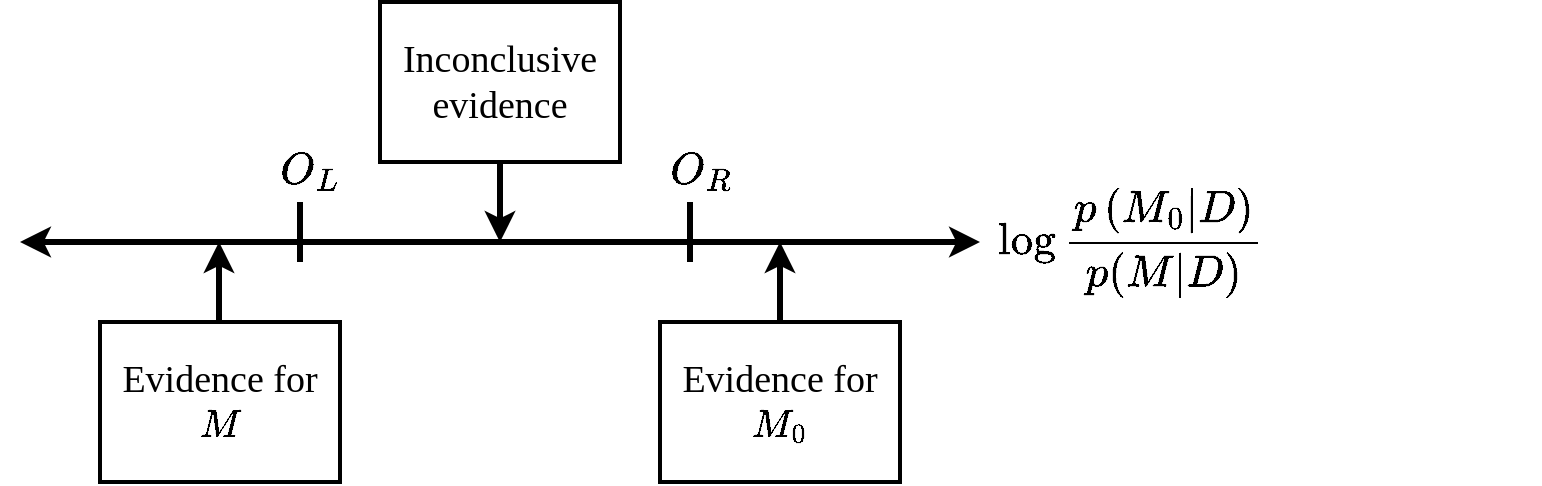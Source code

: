 <mxfile version="17.4.6" type="device"><diagram id="TdVr6kVjbHMz0fs5QLTH" name="Page-1"><mxGraphModel dx="868" dy="448" grid="1" gridSize="10" guides="1" tooltips="1" connect="1" arrows="1" fold="1" page="1" pageScale="1" pageWidth="827" pageHeight="1169" math="1" shadow="0"><root><mxCell id="0"/><mxCell id="1" parent="0"/><mxCell id="6tWUICN_TTLK6iqoYs3R-1" value="" style="endArrow=classic;html=1;rounded=0;strokeWidth=3;startArrow=classic;startFill=1;" edge="1" parent="1"><mxGeometry width="50" height="50" relative="1" as="geometry"><mxPoint x="120" y="200" as="sourcePoint"/><mxPoint x="600" y="200" as="targetPoint"/></mxGeometry></mxCell><mxCell id="6tWUICN_TTLK6iqoYs3R-4" value="$$\log \frac {p \left( M_0|D \right) }{ p(M | D)}$$" style="text;html=1;align=center;verticalAlign=middle;resizable=0;points=[];autosize=1;strokeColor=none;fillColor=none;strokeWidth=2;fontSize=19;" vertex="1" parent="1"><mxGeometry x="470" y="185" width="410" height="30" as="geometry"/></mxCell><mxCell id="6tWUICN_TTLK6iqoYs3R-5" value="Inconclusive evidence" style="rounded=0;whiteSpace=wrap;html=1;fontSize=19;strokeWidth=2;fontFamily=Times New Roman;" vertex="1" parent="1"><mxGeometry x="300" y="80" width="120" height="80" as="geometry"/></mxCell><mxCell id="6tWUICN_TTLK6iqoYs3R-6" value="Evidence for \(M_0\)" style="rounded=0;whiteSpace=wrap;html=1;fontSize=19;strokeWidth=2;fontFamily=Times New Roman;" vertex="1" parent="1"><mxGeometry x="440" y="240" width="120" height="80" as="geometry"/></mxCell><mxCell id="6tWUICN_TTLK6iqoYs3R-8" value="Evidence for \(M\)" style="rounded=0;whiteSpace=wrap;html=1;fontSize=19;strokeWidth=2;fontFamily=Times New Roman;" vertex="1" parent="1"><mxGeometry x="160" y="240" width="120" height="80" as="geometry"/></mxCell><mxCell id="6tWUICN_TTLK6iqoYs3R-14" value="" style="group" vertex="1" connectable="0" parent="1"><mxGeometry x="420" y="150" width="80" height="60" as="geometry"/></mxCell><mxCell id="6tWUICN_TTLK6iqoYs3R-11" value="" style="endArrow=none;html=1;rounded=0;fontSize=19;strokeWidth=3;" edge="1" parent="6tWUICN_TTLK6iqoYs3R-14"><mxGeometry width="50" height="50" relative="1" as="geometry"><mxPoint x="35" y="60" as="sourcePoint"/><mxPoint x="35" y="30" as="targetPoint"/></mxGeometry></mxCell><mxCell id="6tWUICN_TTLK6iqoYs3R-12" value="\(O_R\)" style="text;html=1;align=center;verticalAlign=middle;resizable=0;points=[];autosize=1;strokeColor=none;fillColor=none;fontSize=19;" vertex="1" parent="6tWUICN_TTLK6iqoYs3R-14"><mxGeometry width="80" height="30" as="geometry"/></mxCell><mxCell id="6tWUICN_TTLK6iqoYs3R-15" value="" style="group" vertex="1" connectable="0" parent="1"><mxGeometry x="230" y="150" width="70" height="60" as="geometry"/></mxCell><mxCell id="6tWUICN_TTLK6iqoYs3R-9" value="" style="endArrow=none;html=1;rounded=0;fontSize=19;strokeWidth=3;" edge="1" parent="6tWUICN_TTLK6iqoYs3R-15"><mxGeometry width="50" height="50" relative="1" as="geometry"><mxPoint x="30" y="60" as="sourcePoint"/><mxPoint x="30" y="30" as="targetPoint"/></mxGeometry></mxCell><mxCell id="6tWUICN_TTLK6iqoYs3R-10" value="\(O_L\)" style="text;html=1;align=center;verticalAlign=middle;resizable=0;points=[];autosize=1;strokeColor=none;fillColor=none;fontSize=19;" vertex="1" parent="6tWUICN_TTLK6iqoYs3R-15"><mxGeometry width="70" height="30" as="geometry"/></mxCell><mxCell id="6tWUICN_TTLK6iqoYs3R-17" value="" style="endArrow=classic;html=1;rounded=0;fontSize=19;strokeWidth=3;exitX=0.5;exitY=1;exitDx=0;exitDy=0;" edge="1" parent="1" source="6tWUICN_TTLK6iqoYs3R-5"><mxGeometry width="50" height="50" relative="1" as="geometry"><mxPoint x="340" y="260" as="sourcePoint"/><mxPoint x="360" y="200" as="targetPoint"/></mxGeometry></mxCell><mxCell id="6tWUICN_TTLK6iqoYs3R-18" value="" style="endArrow=classic;html=1;rounded=0;fontSize=19;strokeWidth=3;exitX=0.5;exitY=0;exitDx=0;exitDy=0;" edge="1" parent="1" source="6tWUICN_TTLK6iqoYs3R-6"><mxGeometry width="50" height="50" relative="1" as="geometry"><mxPoint x="370" y="170" as="sourcePoint"/><mxPoint x="500" y="200" as="targetPoint"/></mxGeometry></mxCell><mxCell id="6tWUICN_TTLK6iqoYs3R-20" value="" style="endArrow=classic;html=1;rounded=0;fontSize=19;strokeWidth=3;exitX=0.5;exitY=0;exitDx=0;exitDy=0;" edge="1" parent="1"><mxGeometry width="50" height="50" relative="1" as="geometry"><mxPoint x="219.5" y="240" as="sourcePoint"/><mxPoint x="219.5" y="200" as="targetPoint"/></mxGeometry></mxCell></root></mxGraphModel></diagram></mxfile>
